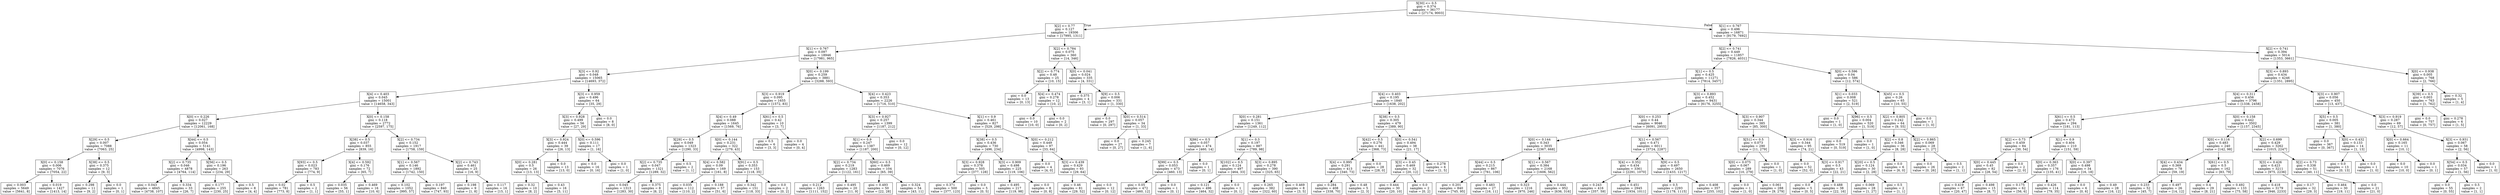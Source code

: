 digraph Tree {
node [shape=box] ;
0 [label="X[30] <= 0.5\ngini = 0.374\nsamples = 36177\nvalue = [27174, 9003]"] ;
1 [label="X[2] <= 0.77\ngini = 0.127\nsamples = 19306\nvalue = [17995, 1311]"] ;
0 -> 1 [labeldistance=2.5, labelangle=45, headlabel="True"] ;
2 [label="X[1] <= 0.767\ngini = 0.097\nsamples = 18946\nvalue = [17981, 965]"] ;
1 -> 2 ;
3 [label="X[3] <= 0.92\ngini = 0.048\nsamples = 15065\nvalue = [14693, 372]"] ;
2 -> 3 ;
4 [label="X[4] <= 0.403\ngini = 0.045\nsamples = 15001\nvalue = [14658, 343]"] ;
3 -> 4 ;
5 [label="X[0] <= 0.226\ngini = 0.027\nsamples = 12229\nvalue = [12061, 168]"] ;
4 -> 5 ;
6 [label="X[29] <= 0.5\ngini = 0.007\nsamples = 7088\nvalue = [7063, 25]"] ;
5 -> 6 ;
7 [label="X[0] <= 0.158\ngini = 0.006\nsamples = 7076\nvalue = [7054, 22]"] ;
6 -> 7 ;
8 [label="gini = 0.003\nsamples = 5649\nvalue = [5641, 8]"] ;
7 -> 8 ;
9 [label="gini = 0.019\nsamples = 1427\nvalue = [1413, 14]"] ;
7 -> 9 ;
10 [label="X[38] <= 0.5\ngini = 0.375\nsamples = 12\nvalue = [9, 3]"] ;
6 -> 10 ;
11 [label="gini = 0.298\nsamples = 11\nvalue = [9, 2]"] ;
10 -> 11 ;
12 [label="gini = 0.0\nsamples = 1\nvalue = [0, 1]"] ;
10 -> 12 ;
13 [label="X[44] <= 0.5\ngini = 0.054\nsamples = 5141\nvalue = [4998, 143]"] ;
5 -> 13 ;
14 [label="X[2] <= 0.735\ngini = 0.046\nsamples = 4878\nvalue = [4764, 114]"] ;
13 -> 14 ;
15 [label="gini = 0.043\nsamples = 4845\nvalue = [4738, 107]"] ;
14 -> 15 ;
16 [label="gini = 0.334\nsamples = 33\nvalue = [26, 7]"] ;
14 -> 16 ;
17 [label="X[56] <= 0.5\ngini = 0.196\nsamples = 263\nvalue = [234, 29]"] ;
13 -> 17 ;
18 [label="gini = 0.177\nsamples = 255\nvalue = [230, 25]"] ;
17 -> 18 ;
19 [label="gini = 0.5\nsamples = 8\nvalue = [4, 4]"] ;
17 -> 19 ;
20 [label="X[0] <= 0.158\ngini = 0.118\nsamples = 2772\nvalue = [2597, 175]"] ;
4 -> 20 ;
21 [label="X[38] <= 0.5\ngini = 0.037\nsamples = 855\nvalue = [839, 16]"] ;
20 -> 21 ;
22 [label="X[93] <= 0.5\ngini = 0.023\nsamples = 783\nvalue = [774, 9]"] ;
21 -> 22 ;
23 [label="gini = 0.02\nsamples = 781\nvalue = [773, 8]"] ;
22 -> 23 ;
24 [label="gini = 0.5\nsamples = 2\nvalue = [1, 1]"] ;
22 -> 24 ;
25 [label="X[4] <= 0.592\ngini = 0.176\nsamples = 72\nvalue = [65, 7]"] ;
21 -> 25 ;
26 [label="gini = 0.035\nsamples = 56\nvalue = [55, 1]"] ;
25 -> 26 ;
27 [label="gini = 0.469\nsamples = 16\nvalue = [10, 6]"] ;
25 -> 27 ;
28 [label="X[2] <= 0.734\ngini = 0.152\nsamples = 1917\nvalue = [1758, 159]"] ;
20 -> 28 ;
29 [label="X[1] <= 0.567\ngini = 0.146\nsamples = 1892\nvalue = [1742, 150]"] ;
28 -> 29 ;
30 [label="gini = 0.102\nsamples = 1052\nvalue = [995, 57]"] ;
29 -> 30 ;
31 [label="gini = 0.197\nsamples = 840\nvalue = [747, 93]"] ;
29 -> 31 ;
32 [label="X[2] <= 0.743\ngini = 0.461\nsamples = 25\nvalue = [16, 9]"] ;
28 -> 32 ;
33 [label="gini = 0.198\nsamples = 9\nvalue = [1, 8]"] ;
32 -> 33 ;
34 [label="gini = 0.117\nsamples = 16\nvalue = [15, 1]"] ;
32 -> 34 ;
35 [label="X[3] <= 0.959\ngini = 0.496\nsamples = 64\nvalue = [35, 29]"] ;
3 -> 35 ;
36 [label="X[3] <= 0.928\ngini = 0.499\nsamples = 56\nvalue = [27, 29]"] ;
35 -> 36 ;
37 [label="X[3] <= 0.924\ngini = 0.444\nsamples = 39\nvalue = [26, 13]"] ;
36 -> 37 ;
38 [label="X[0] <= 0.281\ngini = 0.5\nsamples = 26\nvalue = [13, 13]"] ;
37 -> 38 ;
39 [label="gini = 0.32\nsamples = 10\nvalue = [8, 2]"] ;
38 -> 39 ;
40 [label="gini = 0.43\nsamples = 16\nvalue = [5, 11]"] ;
38 -> 40 ;
41 [label="gini = 0.0\nsamples = 13\nvalue = [13, 0]"] ;
37 -> 41 ;
42 [label="X[0] <= 0.596\ngini = 0.111\nsamples = 17\nvalue = [1, 16]"] ;
36 -> 42 ;
43 [label="gini = 0.0\nsamples = 16\nvalue = [0, 16]"] ;
42 -> 43 ;
44 [label="gini = 0.0\nsamples = 1\nvalue = [1, 0]"] ;
42 -> 44 ;
45 [label="gini = 0.0\nsamples = 8\nvalue = [8, 0]"] ;
35 -> 45 ;
46 [label="X[0] <= 0.199\ngini = 0.259\nsamples = 3881\nvalue = [3288, 593]"] ;
2 -> 46 ;
47 [label="X[3] <= 0.919\ngini = 0.095\nsamples = 1655\nvalue = [1572, 83]"] ;
46 -> 47 ;
48 [label="X[4] <= 0.49\ngini = 0.088\nsamples = 1645\nvalue = [1569, 76]"] ;
47 -> 48 ;
49 [label="X[29] <= 0.5\ngini = 0.049\nsamples = 1323\nvalue = [1290, 33]"] ;
48 -> 49 ;
50 [label="X[2] <= 0.735\ngini = 0.047\nsamples = 1321\nvalue = [1289, 32]"] ;
49 -> 50 ;
51 [label="gini = 0.045\nsamples = 1313\nvalue = [1283, 30]"] ;
50 -> 51 ;
52 [label="gini = 0.375\nsamples = 8\nvalue = [6, 2]"] ;
50 -> 52 ;
53 [label="gini = 0.5\nsamples = 2\nvalue = [1, 1]"] ;
49 -> 53 ;
54 [label="X[0] <= 0.144\ngini = 0.231\nsamples = 322\nvalue = [279, 43]"] ;
48 -> 54 ;
55 [label="X[4] <= 0.582\ngini = 0.09\nsamples = 169\nvalue = [161, 8]"] ;
54 -> 55 ;
56 [label="gini = 0.035\nsamples = 112\nvalue = [110, 2]"] ;
55 -> 56 ;
57 [label="gini = 0.188\nsamples = 57\nvalue = [51, 6]"] ;
55 -> 57 ;
58 [label="X[91] <= 0.5\ngini = 0.353\nsamples = 153\nvalue = [118, 35]"] ;
54 -> 58 ;
59 [label="gini = 0.342\nsamples = 151\nvalue = [118, 33]"] ;
58 -> 59 ;
60 [label="gini = 0.0\nsamples = 2\nvalue = [0, 2]"] ;
58 -> 60 ;
61 [label="X[61] <= 0.5\ngini = 0.42\nsamples = 10\nvalue = [3, 7]"] ;
47 -> 61 ;
62 [label="gini = 0.5\nsamples = 6\nvalue = [3, 3]"] ;
61 -> 62 ;
63 [label="gini = 0.0\nsamples = 4\nvalue = [0, 4]"] ;
61 -> 63 ;
64 [label="X[4] <= 0.423\ngini = 0.353\nsamples = 2226\nvalue = [1716, 510]"] ;
46 -> 64 ;
65 [label="X[3] <= 0.927\ngini = 0.257\nsamples = 1399\nvalue = [1187, 212]"] ;
64 -> 65 ;
66 [label="X[1] <= 0.9\ngini = 0.247\nsamples = 1387\nvalue = [1187, 200]"] ;
65 -> 66 ;
67 [label="X[2] <= 0.734\ngini = 0.219\nsamples = 1283\nvalue = [1122, 161]"] ;
66 -> 67 ;
68 [label="gini = 0.212\nsamples = 1263\nvalue = [1111, 152]"] ;
67 -> 68 ;
69 [label="gini = 0.495\nsamples = 20\nvalue = [11, 9]"] ;
67 -> 69 ;
70 [label="X[60] <= 0.5\ngini = 0.469\nsamples = 104\nvalue = [65, 39]"] ;
66 -> 70 ;
71 [label="gini = 0.493\nsamples = 50\nvalue = [22, 28]"] ;
70 -> 71 ;
72 [label="gini = 0.324\nsamples = 54\nvalue = [43, 11]"] ;
70 -> 72 ;
73 [label="gini = 0.0\nsamples = 12\nvalue = [0, 12]"] ;
65 -> 73 ;
74 [label="X[1] <= 0.9\ngini = 0.461\nsamples = 827\nvalue = [529, 298]"] ;
64 -> 74 ;
75 [label="X[38] <= 0.5\ngini = 0.436\nsamples = 730\nvalue = [496, 234]"] ;
74 -> 75 ;
76 [label="X[3] <= 0.928\ngini = 0.378\nsamples = 505\nvalue = [377, 128]"] ;
75 -> 76 ;
77 [label="gini = 0.371\nsamples = 500\nvalue = [377, 123]"] ;
76 -> 77 ;
78 [label="gini = 0.0\nsamples = 5\nvalue = [0, 5]"] ;
76 -> 78 ;
79 [label="X[3] <= 0.909\ngini = 0.498\nsamples = 225\nvalue = [119, 106]"] ;
75 -> 79 ;
80 [label="gini = 0.495\nsamples = 217\nvalue = [119, 98]"] ;
79 -> 80 ;
81 [label="gini = 0.0\nsamples = 8\nvalue = [0, 8]"] ;
79 -> 81 ;
82 [label="X[0] <= 0.212\ngini = 0.449\nsamples = 97\nvalue = [33, 64]"] ;
74 -> 82 ;
83 [label="gini = 0.0\nsamples = 4\nvalue = [4, 0]"] ;
82 -> 83 ;
84 [label="X[3] <= 0.439\ngini = 0.429\nsamples = 93\nvalue = [29, 64]"] ;
82 -> 84 ;
85 [label="gini = 0.46\nsamples = 81\nvalue = [29, 52]"] ;
84 -> 85 ;
86 [label="gini = 0.0\nsamples = 12\nvalue = [0, 12]"] ;
84 -> 86 ;
87 [label="X[2] <= 0.784\ngini = 0.075\nsamples = 360\nvalue = [14, 346]"] ;
1 -> 87 ;
88 [label="X[2] <= 0.774\ngini = 0.48\nsamples = 25\nvalue = [10, 15]"] ;
87 -> 88 ;
89 [label="gini = 0.0\nsamples = 13\nvalue = [0, 13]"] ;
88 -> 89 ;
90 [label="X[4] <= 0.474\ngini = 0.278\nsamples = 12\nvalue = [10, 2]"] ;
88 -> 90 ;
91 [label="gini = 0.0\nsamples = 10\nvalue = [10, 0]"] ;
90 -> 91 ;
92 [label="gini = 0.0\nsamples = 2\nvalue = [0, 2]"] ;
90 -> 92 ;
93 [label="X[0] <= 0.041\ngini = 0.024\nsamples = 335\nvalue = [4, 331]"] ;
87 -> 93 ;
94 [label="gini = 0.375\nsamples = 4\nvalue = [3, 1]"] ;
93 -> 94 ;
95 [label="X[9] <= 0.5\ngini = 0.006\nsamples = 331\nvalue = [1, 330]"] ;
93 -> 95 ;
96 [label="gini = 0.0\nsamples = 297\nvalue = [0, 297]"] ;
95 -> 96 ;
97 [label="X[0] <= 0.514\ngini = 0.057\nsamples = 34\nvalue = [1, 33]"] ;
95 -> 97 ;
98 [label="gini = 0.0\nsamples = 27\nvalue = [0, 27]"] ;
97 -> 98 ;
99 [label="gini = 0.245\nsamples = 7\nvalue = [1, 6]"] ;
97 -> 99 ;
100 [label="X[1] <= 0.767\ngini = 0.496\nsamples = 16871\nvalue = [9179, 7692]"] ;
0 -> 100 [labeldistance=2.5, labelangle=-45, headlabel="False"] ;
101 [label="X[2] <= 0.741\ngini = 0.449\nsamples = 11857\nvalue = [7826, 4031]"] ;
100 -> 101 ;
102 [label="X[1] <= 0.5\ngini = 0.425\nsamples = 11271\nvalue = [7814, 3457]"] ;
101 -> 102 ;
103 [label="X[4] <= 0.403\ngini = 0.195\nsamples = 1840\nvalue = [1638, 202]"] ;
102 -> 103 ;
104 [label="X[0] <= 0.281\ngini = 0.151\nsamples = 1361\nvalue = [1249, 112]"] ;
103 -> 104 ;
105 [label="X[86] <= 0.5\ngini = 0.057\nsamples = 474\nvalue = [460, 14]"] ;
104 -> 105 ;
106 [label="X[99] <= 0.5\ngini = 0.053\nsamples = 473\nvalue = [460, 13]"] ;
105 -> 106 ;
107 [label="gini = 0.05\nsamples = 472\nvalue = [460, 12]"] ;
106 -> 107 ;
108 [label="gini = 0.0\nsamples = 1\nvalue = [0, 1]"] ;
106 -> 108 ;
109 [label="gini = 0.0\nsamples = 1\nvalue = [0, 1]"] ;
105 -> 109 ;
110 [label="X[1] <= 0.3\ngini = 0.197\nsamples = 887\nvalue = [789, 98]"] ;
104 -> 110 ;
111 [label="X[102] <= 0.5\ngini = 0.124\nsamples = 497\nvalue = [464, 33]"] ;
110 -> 111 ;
112 [label="gini = 0.121\nsamples = 496\nvalue = [464, 32]"] ;
111 -> 112 ;
113 [label="gini = 0.0\nsamples = 1\nvalue = [0, 1]"] ;
111 -> 113 ;
114 [label="X[3] <= 0.895\ngini = 0.278\nsamples = 390\nvalue = [325, 65]"] ;
110 -> 114 ;
115 [label="gini = 0.265\nsamples = 382\nvalue = [322, 60]"] ;
114 -> 115 ;
116 [label="gini = 0.469\nsamples = 8\nvalue = [3, 5]"] ;
114 -> 116 ;
117 [label="X[38] <= 0.5\ngini = 0.305\nsamples = 479\nvalue = [389, 90]"] ;
103 -> 117 ;
118 [label="X[42] <= 0.5\ngini = 0.276\nsamples = 441\nvalue = [368, 73]"] ;
117 -> 118 ;
119 [label="X[4] <= 0.995\ngini = 0.291\nsamples = 413\nvalue = [340, 73]"] ;
118 -> 119 ;
120 [label="gini = 0.284\nsamples = 408\nvalue = [338, 70]"] ;
119 -> 120 ;
121 [label="gini = 0.48\nsamples = 5\nvalue = [2, 3]"] ;
119 -> 121 ;
122 [label="gini = 0.0\nsamples = 28\nvalue = [28, 0]"] ;
118 -> 122 ;
123 [label="X[0] <= 0.541\ngini = 0.494\nsamples = 38\nvalue = [21, 17]"] ;
117 -> 123 ;
124 [label="X[3] <= 0.45\ngini = 0.469\nsamples = 32\nvalue = [20, 12]"] ;
123 -> 124 ;
125 [label="gini = 0.444\nsamples = 30\nvalue = [20, 10]"] ;
124 -> 125 ;
126 [label="gini = 0.0\nsamples = 2\nvalue = [0, 2]"] ;
124 -> 126 ;
127 [label="gini = 0.278\nsamples = 6\nvalue = [1, 5]"] ;
123 -> 127 ;
128 [label="X[3] <= 0.893\ngini = 0.452\nsamples = 9431\nvalue = [6176, 3255]"] ;
102 -> 128 ;
129 [label="X[0] <= 0.253\ngini = 0.44\nsamples = 9046\nvalue = [6091, 2955]"] ;
128 -> 129 ;
130 [label="X[0] <= 0.144\ngini = 0.343\nsamples = 3035\nvalue = [2367, 668]"] ;
129 -> 130 ;
131 [label="X[44] <= 0.5\ngini = 0.215\nsamples = 867\nvalue = [761, 106]"] ;
130 -> 131 ;
132 [label="gini = 0.201\nsamples = 840\nvalue = [745, 95]"] ;
131 -> 132 ;
133 [label="gini = 0.483\nsamples = 27\nvalue = [16, 11]"] ;
131 -> 133 ;
134 [label="X[1] <= 0.567\ngini = 0.384\nsamples = 2168\nvalue = [1606, 562]"] ;
130 -> 134 ;
135 [label="gini = 0.323\nsamples = 1216\nvalue = [970, 246]"] ;
134 -> 135 ;
136 [label="gini = 0.444\nsamples = 952\nvalue = [636, 316]"] ;
134 -> 136 ;
137 [label="X[1] <= 0.567\ngini = 0.471\nsamples = 6011\nvalue = [3724, 2287]"] ;
129 -> 137 ;
138 [label="X[4] <= 0.352\ngini = 0.434\nsamples = 3361\nvalue = [2291, 1070]"] ;
137 -> 138 ;
139 [label="gini = 0.243\nsamples = 416\nvalue = [357, 59]"] ;
138 -> 139 ;
140 [label="gini = 0.451\nsamples = 2945\nvalue = [1934, 1011]"] ;
138 -> 140 ;
141 [label="X[9] <= 0.5\ngini = 0.497\nsamples = 2650\nvalue = [1433, 1217]"] ;
137 -> 141 ;
142 [label="gini = 0.5\nsamples = 2293\nvalue = [1178, 1115]"] ;
141 -> 142 ;
143 [label="gini = 0.408\nsamples = 357\nvalue = [255, 102]"] ;
141 -> 143 ;
144 [label="X[3] <= 0.907\ngini = 0.344\nsamples = 385\nvalue = [85, 300]"] ;
128 -> 144 ;
145 [label="X[51] <= 0.5\ngini = 0.073\nsamples = 290\nvalue = [11, 279]"] ;
144 -> 145 ;
146 [label="X[0] <= 0.075\ngini = 0.067\nsamples = 289\nvalue = [10, 279]"] ;
145 -> 146 ;
147 [label="gini = 0.0\nsamples = 1\nvalue = [1, 0]"] ;
146 -> 147 ;
148 [label="gini = 0.061\nsamples = 288\nvalue = [9, 279]"] ;
146 -> 148 ;
149 [label="gini = 0.0\nsamples = 1\nvalue = [1, 0]"] ;
145 -> 149 ;
150 [label="X[3] <= 0.916\ngini = 0.344\nsamples = 95\nvalue = [74, 21]"] ;
144 -> 150 ;
151 [label="gini = 0.0\nsamples = 52\nvalue = [52, 0]"] ;
150 -> 151 ;
152 [label="X[3] <= 0.917\ngini = 0.5\nsamples = 43\nvalue = [22, 21]"] ;
150 -> 152 ;
153 [label="gini = 0.0\nsamples = 5\nvalue = [0, 5]"] ;
152 -> 153 ;
154 [label="gini = 0.488\nsamples = 38\nvalue = [22, 16]"] ;
152 -> 154 ;
155 [label="X[0] <= 0.596\ngini = 0.04\nsamples = 586\nvalue = [12, 574]"] ;
101 -> 155 ;
156 [label="X[1] <= 0.033\ngini = 0.008\nsamples = 521\nvalue = [2, 519]"] ;
155 -> 156 ;
157 [label="gini = 0.0\nsamples = 1\nvalue = [1, 0]"] ;
156 -> 157 ;
158 [label="X[96] <= 0.5\ngini = 0.004\nsamples = 520\nvalue = [1, 519]"] ;
156 -> 158 ;
159 [label="gini = 0.0\nsamples = 519\nvalue = [0, 519]"] ;
158 -> 159 ;
160 [label="gini = 0.0\nsamples = 1\nvalue = [1, 0]"] ;
158 -> 160 ;
161 [label="X[45] <= 0.5\ngini = 0.26\nsamples = 65\nvalue = [10, 55]"] ;
155 -> 161 ;
162 [label="X[2] <= 0.805\ngini = 0.242\nsamples = 64\nvalue = [9, 55]"] ;
161 -> 162 ;
163 [label="X[2] <= 0.8\ngini = 0.346\nsamples = 36\nvalue = [8, 28]"] ;
162 -> 163 ;
164 [label="X[20] <= 0.5\ngini = 0.124\nsamples = 30\nvalue = [2, 28]"] ;
163 -> 164 ;
165 [label="gini = 0.069\nsamples = 28\nvalue = [1, 27]"] ;
164 -> 165 ;
166 [label="gini = 0.5\nsamples = 2\nvalue = [1, 1]"] ;
164 -> 166 ;
167 [label="gini = 0.0\nsamples = 6\nvalue = [6, 0]"] ;
163 -> 167 ;
168 [label="X[2] <= 0.865\ngini = 0.069\nsamples = 28\nvalue = [1, 27]"] ;
162 -> 168 ;
169 [label="gini = 0.0\nsamples = 26\nvalue = [0, 26]"] ;
168 -> 169 ;
170 [label="gini = 0.5\nsamples = 2\nvalue = [1, 1]"] ;
168 -> 170 ;
171 [label="gini = 0.0\nsamples = 1\nvalue = [1, 0]"] ;
161 -> 171 ;
172 [label="X[2] <= 0.741\ngini = 0.394\nsamples = 5014\nvalue = [1353, 3661]"] ;
100 -> 172 ;
173 [label="X[3] <= 0.893\ngini = 0.434\nsamples = 4246\nvalue = [1351, 2895]"] ;
172 -> 173 ;
174 [label="X[4] <= 0.311\ngini = 0.456\nsamples = 3796\nvalue = [1338, 2458]"] ;
173 -> 174 ;
175 [label="X[61] <= 0.5\ngini = 0.473\nsamples = 294\nvalue = [181, 113]"] ;
174 -> 175 ;
176 [label="X[2] <= 0.73\ngini = 0.459\nsamples = 84\nvalue = [30, 54]"] ;
175 -> 176 ;
177 [label="X[0] <= 0.445\ngini = 0.45\nsamples = 82\nvalue = [28, 54]"] ;
176 -> 177 ;
178 [label="gini = 0.419\nsamples = 67\nvalue = [20, 47]"] ;
177 -> 178 ;
179 [label="gini = 0.498\nsamples = 15\nvalue = [8, 7]"] ;
177 -> 179 ;
180 [label="gini = 0.0\nsamples = 2\nvalue = [2, 0]"] ;
176 -> 180 ;
181 [label="X[1] <= 0.9\ngini = 0.404\nsamples = 210\nvalue = [151, 59]"] ;
175 -> 181 ;
182 [label="X[0] <= 0.363\ngini = 0.357\nsamples = 176\nvalue = [135, 41]"] ;
181 -> 182 ;
183 [label="gini = 0.175\nsamples = 62\nvalue = [56, 6]"] ;
182 -> 183 ;
184 [label="gini = 0.426\nsamples = 114\nvalue = [79, 35]"] ;
182 -> 184 ;
185 [label="X[0] <= 0.397\ngini = 0.498\nsamples = 34\nvalue = [16, 18]"] ;
181 -> 185 ;
186 [label="gini = 0.0\nsamples = 6\nvalue = [0, 6]"] ;
185 -> 186 ;
187 [label="gini = 0.49\nsamples = 28\nvalue = [16, 12]"] ;
185 -> 187 ;
188 [label="X[0] <= 0.158\ngini = 0.442\nsamples = 3502\nvalue = [1157, 2345]"] ;
174 -> 188 ;
189 [label="X[0] <= 0.116\ngini = 0.483\nsamples = 240\nvalue = [142, 98]"] ;
188 -> 189 ;
190 [label="X[4] <= 0.434\ngini = 0.369\nsamples = 78\nvalue = [59, 19]"] ;
189 -> 190 ;
191 [label="gini = 0.233\nsamples = 52\nvalue = [45, 7]"] ;
190 -> 191 ;
192 [label="gini = 0.497\nsamples = 26\nvalue = [14, 12]"] ;
190 -> 192 ;
193 [label="X[61] <= 0.5\ngini = 0.5\nsamples = 162\nvalue = [83, 79]"] ;
189 -> 193 ;
194 [label="gini = 0.4\nsamples = 29\nvalue = [8, 21]"] ;
193 -> 194 ;
195 [label="gini = 0.492\nsamples = 133\nvalue = [75, 58]"] ;
193 -> 195 ;
196 [label="X[2] <= 0.699\ngini = 0.429\nsamples = 3262\nvalue = [1015, 2247]"] ;
188 -> 196 ;
197 [label="X[3] <= 0.426\ngini = 0.423\nsamples = 3211\nvalue = [975, 2236]"] ;
196 -> 197 ;
198 [label="gini = 0.418\nsamples = 3179\nvalue = [946, 2233]"] ;
197 -> 198 ;
199 [label="gini = 0.17\nsamples = 32\nvalue = [29, 3]"] ;
197 -> 199 ;
200 [label="X[2] <= 0.73\ngini = 0.338\nsamples = 51\nvalue = [40, 11]"] ;
196 -> 200 ;
201 [label="gini = 0.464\nsamples = 30\nvalue = [19, 11]"] ;
200 -> 201 ;
202 [label="gini = 0.0\nsamples = 21\nvalue = [21, 0]"] ;
200 -> 202 ;
203 [label="X[3] <= 0.907\ngini = 0.056\nsamples = 450\nvalue = [13, 437]"] ;
173 -> 203 ;
204 [label="X[5] <= 0.5\ngini = 0.005\nsamples = 381\nvalue = [1, 380]"] ;
203 -> 204 ;
205 [label="gini = 0.0\nsamples = 367\nvalue = [0, 367]"] ;
204 -> 205 ;
206 [label="X[0] <= 0.432\ngini = 0.133\nsamples = 14\nvalue = [1, 13]"] ;
204 -> 206 ;
207 [label="gini = 0.0\nsamples = 13\nvalue = [0, 13]"] ;
206 -> 207 ;
208 [label="gini = 0.0\nsamples = 1\nvalue = [1, 0]"] ;
206 -> 208 ;
209 [label="X[3] <= 0.919\ngini = 0.287\nsamples = 69\nvalue = [12, 57]"] ;
203 -> 209 ;
210 [label="X[0] <= 0.664\ngini = 0.165\nsamples = 11\nvalue = [10, 1]"] ;
209 -> 210 ;
211 [label="gini = 0.0\nsamples = 10\nvalue = [10, 0]"] ;
210 -> 211 ;
212 [label="gini = 0.0\nsamples = 1\nvalue = [0, 1]"] ;
210 -> 212 ;
213 [label="X[3] <= 0.931\ngini = 0.067\nsamples = 58\nvalue = [2, 56]"] ;
209 -> 213 ;
214 [label="X[54] <= 0.5\ngini = 0.034\nsamples = 57\nvalue = [1, 56]"] ;
213 -> 214 ;
215 [label="gini = 0.0\nsamples = 55\nvalue = [0, 55]"] ;
214 -> 215 ;
216 [label="gini = 0.5\nsamples = 2\nvalue = [1, 1]"] ;
214 -> 216 ;
217 [label="gini = 0.0\nsamples = 1\nvalue = [1, 0]"] ;
213 -> 217 ;
218 [label="X[0] <= 0.938\ngini = 0.005\nsamples = 768\nvalue = [2, 766]"] ;
172 -> 218 ;
219 [label="X[39] <= 0.5\ngini = 0.003\nsamples = 763\nvalue = [1, 762]"] ;
218 -> 219 ;
220 [label="gini = 0.0\nsamples = 757\nvalue = [0, 757]"] ;
219 -> 220 ;
221 [label="gini = 0.278\nsamples = 6\nvalue = [1, 5]"] ;
219 -> 221 ;
222 [label="gini = 0.32\nsamples = 5\nvalue = [1, 4]"] ;
218 -> 222 ;
}